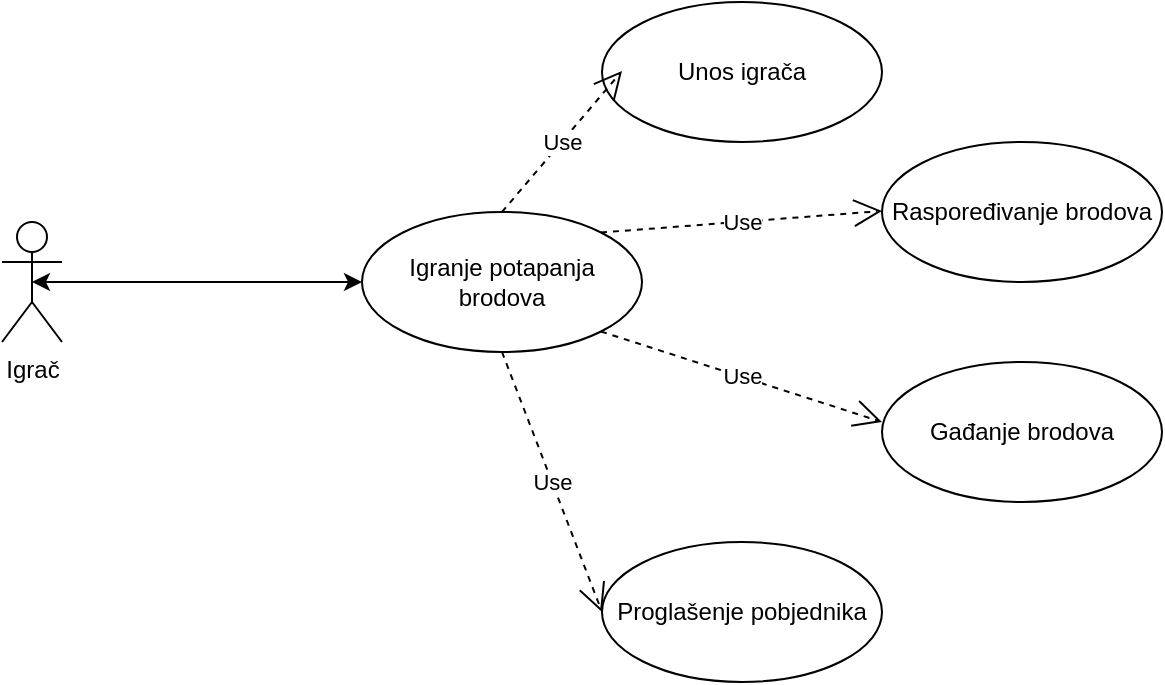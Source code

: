 <mxfile version="14.2.7" type="github" pages="10">
  <diagram id="_6fq170l_UNTLEr8yAsa" name="UseCase:Igranje potapanja brodova">
    <mxGraphModel dx="1278" dy="580" grid="1" gridSize="10" guides="1" tooltips="1" connect="1" arrows="1" fold="1" page="1" pageScale="1" pageWidth="827" pageHeight="1169" math="0" shadow="0">
      <root>
        <mxCell id="0" />
        <mxCell id="1" parent="0" />
        <mxCell id="X9FTrpauw9Sq85jZie8o-1" value="Igrač" style="shape=umlActor;verticalLabelPosition=bottom;verticalAlign=top;html=1;outlineConnect=0;" parent="1" vertex="1">
          <mxGeometry x="80" y="120" width="30" height="60" as="geometry" />
        </mxCell>
        <mxCell id="X9FTrpauw9Sq85jZie8o-6" value="Igranje potapanja brodova" style="ellipse;whiteSpace=wrap;html=1;" parent="1" vertex="1">
          <mxGeometry x="260" y="115" width="140" height="70" as="geometry" />
        </mxCell>
        <mxCell id="X9FTrpauw9Sq85jZie8o-7" value="" style="endArrow=classic;startArrow=classic;html=1;exitX=0.5;exitY=0.5;exitDx=0;exitDy=0;exitPerimeter=0;entryX=0;entryY=0.5;entryDx=0;entryDy=0;" parent="1" source="X9FTrpauw9Sq85jZie8o-1" target="X9FTrpauw9Sq85jZie8o-6" edge="1">
          <mxGeometry width="50" height="50" relative="1" as="geometry">
            <mxPoint x="390" y="320" as="sourcePoint" />
            <mxPoint x="440" y="270" as="targetPoint" />
          </mxGeometry>
        </mxCell>
        <mxCell id="X9FTrpauw9Sq85jZie8o-8" value="Unos igrača&lt;span style=&quot;color: rgba(0 , 0 , 0 , 0) ; font-family: monospace ; font-size: 0px&quot;&gt;%3CmxGraphModel%3E%3Croot%3E%3CmxCell%20id%3D%220%22%2F%3E%3CmxCell%20id%3D%221%22%20parent%3D%220%22%2F%3E%3CmxCell%20id%3D%222%22%20value%3D%22Igranje%20potapanja%20bodova%22%20style%3D%22ellipse%3BwhiteSpace%3Dwrap%3Bhtml%3D1%3B%22%20vertex%3D%221%22%20parent%3D%221%22%3E%3CmxGeometry%20x%3D%22260%22%20y%3D%22110%22%20width%3D%22140%22%20height%3D%2270%22%20as%3D%22geometry%22%2F%3E%3C%2FmxCell%3E%3C%2Froot%3E%3C%2FmxGraphModel%3E&lt;/span&gt;" style="ellipse;whiteSpace=wrap;html=1;" parent="1" vertex="1">
          <mxGeometry x="380" y="10" width="140" height="70" as="geometry" />
        </mxCell>
        <mxCell id="X9FTrpauw9Sq85jZie8o-9" value="Raspoređivanje brodova&lt;span style=&quot;color: rgba(0 , 0 , 0 , 0) ; font-family: monospace ; font-size: 0px&quot;&gt;%3CmxGraphModel%3E%3Croot%3E%3CmxCell%20id%3D%220%22%2F%3E%3CmxCell%20id%3D%221%22%20parent%3D%220%22%2F%3E%3CmxCell%20id%3D%222%22%20value%3D%22Igranje%20potapanja%20bodova%22%20style%3D%22ellipse%3BwhiteSpace%3Dwrap%3Bhtml%3D1%3B%22%20vertex%3D%221%22%20parent%3D%221%22%3E%3CmxGeometry%20x%3D%22260%22%20y%3D%22110%22%20width%3D%22140%22%20height%3D%2270%22%20as%3D%22geometry%22%2F%3E%3C%2FmxCell%3E%3C%2Froot%3E%3C%2FmxGraphModel%3E&lt;/span&gt;" style="ellipse;whiteSpace=wrap;html=1;" parent="1" vertex="1">
          <mxGeometry x="520" y="80" width="140" height="70" as="geometry" />
        </mxCell>
        <mxCell id="X9FTrpauw9Sq85jZie8o-10" value="Gađanje brodova" style="ellipse;whiteSpace=wrap;html=1;" parent="1" vertex="1">
          <mxGeometry x="520" y="190" width="140" height="70" as="geometry" />
        </mxCell>
        <mxCell id="X9FTrpauw9Sq85jZie8o-11" value="Proglašenje pobjednika" style="ellipse;whiteSpace=wrap;html=1;" parent="1" vertex="1">
          <mxGeometry x="380" y="280" width="140" height="70" as="geometry" />
        </mxCell>
        <mxCell id="X9FTrpauw9Sq85jZie8o-12" value="Use" style="endArrow=open;endSize=12;dashed=1;html=1;exitX=0.5;exitY=1;exitDx=0;exitDy=0;entryX=0;entryY=0.5;entryDx=0;entryDy=0;" parent="1" source="X9FTrpauw9Sq85jZie8o-6" target="X9FTrpauw9Sq85jZie8o-11" edge="1">
          <mxGeometry width="160" relative="1" as="geometry">
            <mxPoint x="200" y="260" as="sourcePoint" />
            <mxPoint x="360" y="260" as="targetPoint" />
          </mxGeometry>
        </mxCell>
        <mxCell id="X9FTrpauw9Sq85jZie8o-14" value="Use" style="endArrow=open;endSize=12;dashed=1;html=1;exitX=0.5;exitY=0;exitDx=0;exitDy=0;" parent="1" source="X9FTrpauw9Sq85jZie8o-6" edge="1">
          <mxGeometry width="160" relative="1" as="geometry">
            <mxPoint x="230" y="44.5" as="sourcePoint" />
            <mxPoint x="390" y="44.5" as="targetPoint" />
          </mxGeometry>
        </mxCell>
        <mxCell id="X9FTrpauw9Sq85jZie8o-15" value="Use" style="endArrow=open;endSize=12;dashed=1;html=1;exitX=1;exitY=0;exitDx=0;exitDy=0;" parent="1" source="X9FTrpauw9Sq85jZie8o-6" edge="1">
          <mxGeometry width="160" relative="1" as="geometry">
            <mxPoint x="360" y="114.5" as="sourcePoint" />
            <mxPoint x="520" y="114.5" as="targetPoint" />
          </mxGeometry>
        </mxCell>
        <mxCell id="X9FTrpauw9Sq85jZie8o-16" value="Use" style="endArrow=open;endSize=12;dashed=1;html=1;exitX=1;exitY=1;exitDx=0;exitDy=0;" parent="1" source="X9FTrpauw9Sq85jZie8o-6" edge="1">
          <mxGeometry width="160" relative="1" as="geometry">
            <mxPoint x="360" y="220" as="sourcePoint" />
            <mxPoint x="520" y="220" as="targetPoint" />
          </mxGeometry>
        </mxCell>
      </root>
    </mxGraphModel>
  </diagram>
  <diagram id="Rs0sGWx0MR4FlPed3_t9" name="Activity: Igranje potapanja brodova">
    <mxGraphModel dx="1278" dy="580" grid="1" gridSize="10" guides="1" tooltips="1" connect="1" arrows="1" fold="1" page="1" pageScale="1" pageWidth="827" pageHeight="1169" math="0" shadow="0">
      <root>
        <mxCell id="9JtUEKH2HQr9pTNVLQUo-0" />
        <mxCell id="9JtUEKH2HQr9pTNVLQUo-1" parent="9JtUEKH2HQr9pTNVLQUo-0" />
        <mxCell id="WyER6WKlKvxL-8R68GmU-0" value="" style="ellipse;html=1;shape=startState;fillColor=#000000;strokeColor=#ff0000;" parent="9JtUEKH2HQr9pTNVLQUo-1" vertex="1">
          <mxGeometry x="360" y="70" width="30" height="30" as="geometry" />
        </mxCell>
        <mxCell id="WyER6WKlKvxL-8R68GmU-1" value="" style="edgeStyle=orthogonalEdgeStyle;html=1;verticalAlign=bottom;endArrow=open;endSize=8;strokeColor=#ff0000;" parent="9JtUEKH2HQr9pTNVLQUo-1" source="WyER6WKlKvxL-8R68GmU-0" edge="1">
          <mxGeometry relative="1" as="geometry">
            <mxPoint x="375" y="160" as="targetPoint" />
          </mxGeometry>
        </mxCell>
        <mxCell id="WyER6WKlKvxL-8R68GmU-2" value="Unos igrača&lt;span style=&quot;color: rgba(0 , 0 , 0 , 0) ; font-family: monospace ; font-size: 0px&quot;&gt;%3CmxGraphModel%3E%3Croot%3E%3CmxCell%20id%3D%220%22%2F%3E%3CmxCell%20id%3D%221%22%20parent%3D%220%22%2F%3E%3CmxCell%20id%3D%222%22%20value%3D%22Igranje%20potapanja%20bodova%22%20style%3D%22ellipse%3BwhiteSpace%3Dwrap%3Bhtml%3D1%3B%22%20vertex%3D%221%22%20parent%3D%221%22%3E%3CmxGeometry%20x%3D%22260%22%20y%3D%22110%22%20width%3D%22140%22%20height%3D%2270%22%20as%3D%22geometry%22%2F%3E%3C%2FmxCell%3E%3C%2Froot%3E%3C%2FmxGraphModel%3E&lt;/span&gt;&amp;nbsp;" style="rounded=1;whiteSpace=wrap;html=1;arcSize=40;fontColor=#000000;fillColor=#ffffc0;strokeColor=#ff0000;" parent="9JtUEKH2HQr9pTNVLQUo-1" vertex="1">
          <mxGeometry x="315" y="160" width="120" height="40" as="geometry" />
        </mxCell>
        <mxCell id="WyER6WKlKvxL-8R68GmU-3" value="" style="edgeStyle=orthogonalEdgeStyle;html=1;verticalAlign=bottom;endArrow=open;endSize=8;strokeColor=#ff0000;" parent="9JtUEKH2HQr9pTNVLQUo-1" source="WyER6WKlKvxL-8R68GmU-2" edge="1">
          <mxGeometry relative="1" as="geometry">
            <mxPoint x="375" y="260" as="targetPoint" />
          </mxGeometry>
        </mxCell>
        <mxCell id="WyER6WKlKvxL-8R68GmU-4" value="Raspoređivanje brodova&lt;span style=&quot;color: rgba(0 , 0 , 0 , 0) ; font-family: monospace ; font-size: 0px&quot;&gt;%3CmxGraphModel%3E%3Croot%3E%3CmxCell%20id%3D%220%22%2F%3E%3CmxCell%20id%3D%221%22%20parent%3D%220%22%2F%3E%3CmxCell%20id%3D%222%22%20value%3D%22Igranje%20potapanja%20bodova%22%20style%3D%22ellipse%3BwhiteSpace%3Dwrap%3Bhtml%3D1%3B%22%20vertex%3D%221%22%20parent%3D%221%22%3E%3CmxGeometry%20x%3D%22260%22%20y%3D%22110%22%20width%3D%22140%22%20height%3D%2270%22%20as%3D%22geometry%22%2F%3E%3C%2FmxCell%3E%3C%2Froot%3E%3C%2FmxGraphModel%3E&lt;/span&gt;" style="rounded=1;whiteSpace=wrap;html=1;arcSize=40;fontColor=#000000;fillColor=#E6D0DE;strokeColor=#ff0000;" parent="9JtUEKH2HQr9pTNVLQUo-1" vertex="1">
          <mxGeometry x="315" y="260" width="120" height="40" as="geometry" />
        </mxCell>
        <mxCell id="WyER6WKlKvxL-8R68GmU-5" value="" style="edgeStyle=orthogonalEdgeStyle;html=1;verticalAlign=bottom;endArrow=open;endSize=8;strokeColor=#ff0000;" parent="9JtUEKH2HQr9pTNVLQUo-1" source="WyER6WKlKvxL-8R68GmU-4" edge="1">
          <mxGeometry relative="1" as="geometry">
            <mxPoint x="375" y="360" as="targetPoint" />
          </mxGeometry>
        </mxCell>
        <mxCell id="WyER6WKlKvxL-8R68GmU-6" value="Igrači imaju nepotopljene brodove" style="rhombus;whiteSpace=wrap;html=1;fillColor=#ffffc0;strokeColor=#ff0000;" parent="9JtUEKH2HQr9pTNVLQUo-1" vertex="1">
          <mxGeometry x="290" y="360" width="170" height="90" as="geometry" />
        </mxCell>
        <mxCell id="WyER6WKlKvxL-8R68GmU-7" value="no" style="edgeStyle=orthogonalEdgeStyle;html=1;align=left;verticalAlign=bottom;endArrow=open;endSize=8;strokeColor=#ff0000;" parent="9JtUEKH2HQr9pTNVLQUo-1" source="WyER6WKlKvxL-8R68GmU-6" edge="1">
          <mxGeometry x="-1" relative="1" as="geometry">
            <mxPoint x="570" y="530" as="targetPoint" />
          </mxGeometry>
        </mxCell>
        <mxCell id="WyER6WKlKvxL-8R68GmU-8" value="yes" style="edgeStyle=orthogonalEdgeStyle;html=1;align=left;verticalAlign=top;endArrow=open;endSize=8;strokeColor=#ff0000;" parent="9JtUEKH2HQr9pTNVLQUo-1" source="WyER6WKlKvxL-8R68GmU-6" edge="1">
          <mxGeometry x="-1" relative="1" as="geometry">
            <mxPoint x="375" y="520" as="targetPoint" />
          </mxGeometry>
        </mxCell>
        <mxCell id="WyER6WKlKvxL-8R68GmU-9" value="Gađanje brodova" style="rounded=1;whiteSpace=wrap;html=1;arcSize=40;fontColor=#000000;fillColor=#E6D0DE;strokeColor=#ff0000;" parent="9JtUEKH2HQr9pTNVLQUo-1" vertex="1">
          <mxGeometry x="320" y="520" width="120" height="40" as="geometry" />
        </mxCell>
        <mxCell id="WyER6WKlKvxL-8R68GmU-10" value="" style="edgeStyle=orthogonalEdgeStyle;html=1;verticalAlign=bottom;endArrow=open;endSize=8;strokeColor=#ff0000;entryX=0;entryY=0.5;entryDx=0;entryDy=0;" parent="9JtUEKH2HQr9pTNVLQUo-1" source="WyER6WKlKvxL-8R68GmU-9" target="WyER6WKlKvxL-8R68GmU-6" edge="1">
          <mxGeometry relative="1" as="geometry">
            <mxPoint x="240" y="400" as="targetPoint" />
            <Array as="points">
              <mxPoint x="380" y="580" />
              <mxPoint x="200" y="580" />
              <mxPoint x="200" y="405" />
            </Array>
          </mxGeometry>
        </mxCell>
        <mxCell id="WyER6WKlKvxL-8R68GmU-11" value="Proglašenje pobjednika" style="rounded=1;whiteSpace=wrap;html=1;arcSize=40;fontColor=#000000;fillColor=#ffffc0;strokeColor=#ff0000;" parent="9JtUEKH2HQr9pTNVLQUo-1" vertex="1">
          <mxGeometry x="510" y="530" width="120" height="40" as="geometry" />
        </mxCell>
        <mxCell id="WyER6WKlKvxL-8R68GmU-12" value="" style="edgeStyle=orthogonalEdgeStyle;html=1;verticalAlign=bottom;endArrow=open;endSize=8;strokeColor=#ff0000;" parent="9JtUEKH2HQr9pTNVLQUo-1" source="WyER6WKlKvxL-8R68GmU-11" edge="1">
          <mxGeometry relative="1" as="geometry">
            <mxPoint x="570" y="630" as="targetPoint" />
          </mxGeometry>
        </mxCell>
        <mxCell id="WyER6WKlKvxL-8R68GmU-13" value="" style="ellipse;html=1;shape=endState;fillColor=#000000;strokeColor=#ff0000;" parent="9JtUEKH2HQr9pTNVLQUo-1" vertex="1">
          <mxGeometry x="555" y="630" width="30" height="30" as="geometry" />
        </mxCell>
      </root>
    </mxGraphModel>
  </diagram>
  <diagram id="_mE0Gat9z1YqofICLdKb" name="Activity: Unos igrača">
    <mxGraphModel dx="1278" dy="580" grid="1" gridSize="10" guides="1" tooltips="1" connect="1" arrows="1" fold="1" page="1" pageScale="1" pageWidth="827" pageHeight="1169" math="0" shadow="0">
      <root>
        <mxCell id="ocSYI3KIZju1cx2uxM8I-0" />
        <mxCell id="ocSYI3KIZju1cx2uxM8I-1" parent="ocSYI3KIZju1cx2uxM8I-0" />
        <mxCell id="ocSYI3KIZju1cx2uxM8I-2" value="" style="ellipse;html=1;shape=startState;fillColor=#000000;strokeColor=#ff0000;" parent="ocSYI3KIZju1cx2uxM8I-1" vertex="1">
          <mxGeometry x="370" y="100" width="30" height="30" as="geometry" />
        </mxCell>
        <mxCell id="ocSYI3KIZju1cx2uxM8I-3" value="" style="edgeStyle=orthogonalEdgeStyle;html=1;verticalAlign=bottom;endArrow=open;endSize=8;strokeColor=#ff0000;" parent="ocSYI3KIZju1cx2uxM8I-1" source="ocSYI3KIZju1cx2uxM8I-2" edge="1">
          <mxGeometry relative="1" as="geometry">
            <mxPoint x="385" y="190" as="targetPoint" />
          </mxGeometry>
        </mxCell>
        <mxCell id="ocSYI3KIZju1cx2uxM8I-4" value="Sustav prikaže unos imena" style="rounded=1;whiteSpace=wrap;html=1;arcSize=40;fontColor=#000000;strokeColor=#ff0000;fillColor=#99FFFF;" parent="ocSYI3KIZju1cx2uxM8I-1" vertex="1">
          <mxGeometry x="325" y="190" width="120" height="40" as="geometry" />
        </mxCell>
        <mxCell id="ocSYI3KIZju1cx2uxM8I-5" value="" style="edgeStyle=orthogonalEdgeStyle;html=1;verticalAlign=bottom;endArrow=open;endSize=8;strokeColor=#ff0000;" parent="ocSYI3KIZju1cx2uxM8I-1" source="ocSYI3KIZju1cx2uxM8I-4" edge="1">
          <mxGeometry relative="1" as="geometry">
            <mxPoint x="385" y="290" as="targetPoint" />
          </mxGeometry>
        </mxCell>
        <mxCell id="ocSYI3KIZju1cx2uxM8I-6" value="Igrač unese ime" style="rounded=1;whiteSpace=wrap;html=1;arcSize=40;fontColor=#000000;strokeColor=#ff0000;fillColor=#99FFFF;" parent="ocSYI3KIZju1cx2uxM8I-1" vertex="1">
          <mxGeometry x="330" y="290" width="120" height="40" as="geometry" />
        </mxCell>
        <mxCell id="ocSYI3KIZju1cx2uxM8I-7" value="" style="edgeStyle=orthogonalEdgeStyle;html=1;verticalAlign=bottom;endArrow=open;endSize=8;strokeColor=#ff0000;entryX=0.5;entryY=0;entryDx=0;entryDy=0;" parent="ocSYI3KIZju1cx2uxM8I-1" source="ocSYI3KIZju1cx2uxM8I-6" target="ocSYI3KIZju1cx2uxM8I-8" edge="1">
          <mxGeometry relative="1" as="geometry">
            <mxPoint x="390" y="380" as="targetPoint" />
          </mxGeometry>
        </mxCell>
        <mxCell id="ocSYI3KIZju1cx2uxM8I-8" value="Sustav provjeri valjanost imena" style="rounded=1;whiteSpace=wrap;html=1;arcSize=40;fontColor=#000000;strokeColor=#ff0000;fillColor=#99FFFF;" parent="ocSYI3KIZju1cx2uxM8I-1" vertex="1">
          <mxGeometry x="330" y="390" width="120" height="40" as="geometry" />
        </mxCell>
        <mxCell id="ocSYI3KIZju1cx2uxM8I-9" value="" style="edgeStyle=orthogonalEdgeStyle;html=1;verticalAlign=bottom;endArrow=open;endSize=8;strokeColor=#ff0000;entryX=0.5;entryY=0;entryDx=0;entryDy=0;" parent="ocSYI3KIZju1cx2uxM8I-1" source="ocSYI3KIZju1cx2uxM8I-8" target="ocSYI3KIZju1cx2uxM8I-10" edge="1">
          <mxGeometry relative="1" as="geometry">
            <mxPoint x="385" y="490" as="targetPoint" />
          </mxGeometry>
        </mxCell>
        <mxCell id="ocSYI3KIZju1cx2uxM8I-10" value="Uneseno valjano ime" style="rhombus;whiteSpace=wrap;html=1;strokeColor=#ff0000;fillColor=#99FFFF;" parent="ocSYI3KIZju1cx2uxM8I-1" vertex="1">
          <mxGeometry x="345" y="480" width="90" height="90" as="geometry" />
        </mxCell>
        <mxCell id="ocSYI3KIZju1cx2uxM8I-11" value="no" style="edgeStyle=orthogonalEdgeStyle;html=1;align=left;verticalAlign=bottom;endArrow=open;endSize=8;strokeColor=#ff0000;entryX=1;entryY=0.5;entryDx=0;entryDy=0;exitX=1;exitY=0.5;exitDx=0;exitDy=0;" parent="ocSYI3KIZju1cx2uxM8I-1" source="ocSYI3KIZju1cx2uxM8I-10" target="ocSYI3KIZju1cx2uxM8I-4" edge="1">
          <mxGeometry x="-1" relative="1" as="geometry">
            <mxPoint x="520" y="200" as="targetPoint" />
            <Array as="points">
              <mxPoint x="550" y="525" />
              <mxPoint x="550" y="210" />
            </Array>
          </mxGeometry>
        </mxCell>
        <mxCell id="ocSYI3KIZju1cx2uxM8I-12" value="yes" style="edgeStyle=orthogonalEdgeStyle;html=1;align=left;verticalAlign=top;endArrow=open;endSize=8;strokeColor=#ff0000;entryX=0.5;entryY=0;entryDx=0;entryDy=0;" parent="ocSYI3KIZju1cx2uxM8I-1" source="ocSYI3KIZju1cx2uxM8I-10" target="ocSYI3KIZju1cx2uxM8I-14" edge="1">
          <mxGeometry x="-1" relative="1" as="geometry">
            <mxPoint x="390" y="590" as="targetPoint" />
          </mxGeometry>
        </mxCell>
        <mxCell id="ocSYI3KIZju1cx2uxM8I-14" value="Sustav postavi korisnika s imenom za prvog igrača" style="rounded=1;whiteSpace=wrap;html=1;arcSize=40;fontColor=#000000;strokeColor=#ff0000;fillColor=#E6D0DE;" parent="ocSYI3KIZju1cx2uxM8I-1" vertex="1">
          <mxGeometry x="330" y="620" width="120" height="40" as="geometry" />
        </mxCell>
        <mxCell id="ocSYI3KIZju1cx2uxM8I-15" value="" style="edgeStyle=orthogonalEdgeStyle;html=1;verticalAlign=bottom;endArrow=open;endSize=8;strokeColor=#ff0000;" parent="ocSYI3KIZju1cx2uxM8I-1" source="ocSYI3KIZju1cx2uxM8I-14" edge="1">
          <mxGeometry relative="1" as="geometry">
            <mxPoint x="390" y="720" as="targetPoint" />
          </mxGeometry>
        </mxCell>
        <mxCell id="ocSYI3KIZju1cx2uxM8I-16" value="Sustav postavi računalo za drugog igrača" style="rounded=1;whiteSpace=wrap;html=1;arcSize=40;fontColor=#000000;strokeColor=#ff0000;fillColor=#E6D0DE;" parent="ocSYI3KIZju1cx2uxM8I-1" vertex="1">
          <mxGeometry x="330" y="720" width="120" height="40" as="geometry" />
        </mxCell>
        <mxCell id="ocSYI3KIZju1cx2uxM8I-17" value="" style="edgeStyle=orthogonalEdgeStyle;html=1;verticalAlign=bottom;endArrow=open;endSize=8;strokeColor=#ff0000;" parent="ocSYI3KIZju1cx2uxM8I-1" source="ocSYI3KIZju1cx2uxM8I-16" edge="1">
          <mxGeometry relative="1" as="geometry">
            <mxPoint x="390" y="820" as="targetPoint" />
          </mxGeometry>
        </mxCell>
        <mxCell id="ocSYI3KIZju1cx2uxM8I-18" value="" style="ellipse;html=1;shape=endState;fillColor=#000000;strokeColor=#ff0000;" parent="ocSYI3KIZju1cx2uxM8I-1" vertex="1">
          <mxGeometry x="375" y="820" width="30" height="30" as="geometry" />
        </mxCell>
      </root>
    </mxGraphModel>
  </diagram>
  <diagram id="i42zV5t7z0DlAsn9zdxP" name="Activity: Raspoređivanje brodova">
    <mxGraphModel dx="1278" dy="580" grid="1" gridSize="10" guides="1" tooltips="1" connect="1" arrows="1" fold="1" page="1" pageScale="1" pageWidth="850" pageHeight="1100" math="0" shadow="0">
      <root>
        <mxCell id="apERpVCSCKu2Zn8mHZ7R-0" />
        <mxCell id="apERpVCSCKu2Zn8mHZ7R-1" parent="apERpVCSCKu2Zn8mHZ7R-0" />
        <mxCell id="mzT_BcQpgGXY0Yv1gkW8-2" value="" style="ellipse;html=1;shape=startState;fillColor=#000000;strokeColor=#ff0000;" parent="apERpVCSCKu2Zn8mHZ7R-1" vertex="1">
          <mxGeometry x="410" y="60" width="30" height="30" as="geometry" />
        </mxCell>
        <mxCell id="mzT_BcQpgGXY0Yv1gkW8-3" value="" style="edgeStyle=orthogonalEdgeStyle;html=1;verticalAlign=bottom;endArrow=open;endSize=8;strokeColor=#ff0000;" parent="apERpVCSCKu2Zn8mHZ7R-1" source="mzT_BcQpgGXY0Yv1gkW8-2" target="mzT_BcQpgGXY0Yv1gkW8-4" edge="1">
          <mxGeometry relative="1" as="geometry">
            <mxPoint x="425" y="220" as="targetPoint" />
          </mxGeometry>
        </mxCell>
        <mxCell id="mzT_BcQpgGXY0Yv1gkW8-4" value="Prvi igrač rasporedi brodove" style="rounded=1;whiteSpace=wrap;html=1;arcSize=40;fontColor=#000000;fillColor=#E6D0DE;strokeColor=#ff0000;" parent="apERpVCSCKu2Zn8mHZ7R-1" vertex="1">
          <mxGeometry x="365" y="160" width="120" height="40" as="geometry" />
        </mxCell>
        <mxCell id="mzT_BcQpgGXY0Yv1gkW8-5" value="" style="edgeStyle=orthogonalEdgeStyle;html=1;verticalAlign=bottom;endArrow=open;endSize=8;strokeColor=#ff0000;" parent="apERpVCSCKu2Zn8mHZ7R-1" source="mzT_BcQpgGXY0Yv1gkW8-4" target="mzT_BcQpgGXY0Yv1gkW8-6" edge="1">
          <mxGeometry relative="1" as="geometry">
            <mxPoint x="425" y="320" as="targetPoint" />
          </mxGeometry>
        </mxCell>
        <mxCell id="mzT_BcQpgGXY0Yv1gkW8-6" value="Drugi igrač rasporedi brodove" style="rounded=1;whiteSpace=wrap;html=1;arcSize=40;fontColor=#000000;fillColor=#E6D0DE;strokeColor=#ff0000;" parent="apERpVCSCKu2Zn8mHZ7R-1" vertex="1">
          <mxGeometry x="365" y="280" width="120" height="40" as="geometry" />
        </mxCell>
        <mxCell id="mzT_BcQpgGXY0Yv1gkW8-7" value="" style="edgeStyle=orthogonalEdgeStyle;html=1;verticalAlign=bottom;endArrow=open;endSize=8;strokeColor=#ff0000;" parent="apERpVCSCKu2Zn8mHZ7R-1" source="mzT_BcQpgGXY0Yv1gkW8-6" target="mzT_BcQpgGXY0Yv1gkW8-8" edge="1">
          <mxGeometry relative="1" as="geometry">
            <mxPoint x="425" y="420" as="targetPoint" />
          </mxGeometry>
        </mxCell>
        <mxCell id="mzT_BcQpgGXY0Yv1gkW8-8" value="Igra postavi prvog igrača za gađanje" style="rounded=1;whiteSpace=wrap;html=1;arcSize=40;fontColor=#000000;fillColor=#ffffc0;strokeColor=#ff0000;" parent="apERpVCSCKu2Zn8mHZ7R-1" vertex="1">
          <mxGeometry x="365" y="400" width="120" height="40" as="geometry" />
        </mxCell>
        <mxCell id="mzT_BcQpgGXY0Yv1gkW8-9" value="" style="edgeStyle=orthogonalEdgeStyle;html=1;verticalAlign=bottom;endArrow=open;endSize=8;strokeColor=#ff0000;" parent="apERpVCSCKu2Zn8mHZ7R-1" source="mzT_BcQpgGXY0Yv1gkW8-8" edge="1">
          <mxGeometry relative="1" as="geometry">
            <mxPoint x="425" y="520" as="targetPoint" />
          </mxGeometry>
        </mxCell>
        <mxCell id="mzT_BcQpgGXY0Yv1gkW8-10" value="" style="ellipse;html=1;shape=endState;fillColor=#000000;strokeColor=#ff0000;" parent="apERpVCSCKu2Zn8mHZ7R-1" vertex="1">
          <mxGeometry x="410" y="520" width="30" height="30" as="geometry" />
        </mxCell>
      </root>
    </mxGraphModel>
  </diagram>
  <diagram id="Vq4a_JPAsvXUs6rB26hr" name="Activity: Gađanje brodova">
    <mxGraphModel dx="1278" dy="580" grid="1" gridSize="10" guides="1" tooltips="1" connect="1" arrows="1" fold="1" page="1" pageScale="1" pageWidth="850" pageHeight="1100" math="0" shadow="0">
      <root>
        <mxCell id="snWAESu3wQaQj8bQ94sy-0" />
        <mxCell id="snWAESu3wQaQj8bQ94sy-1" parent="snWAESu3wQaQj8bQ94sy-0" />
        <mxCell id="Ke5oQZ8hBNEsc8_kaOY3-0" value="" style="ellipse;html=1;shape=startState;fillColor=#000000;strokeColor=#ff0000;" parent="snWAESu3wQaQj8bQ94sy-1" vertex="1">
          <mxGeometry x="385" y="30" width="30" height="30" as="geometry" />
        </mxCell>
        <mxCell id="Ke5oQZ8hBNEsc8_kaOY3-1" value="" style="edgeStyle=orthogonalEdgeStyle;html=1;verticalAlign=bottom;endArrow=open;endSize=8;strokeColor=#ff0000;" parent="snWAESu3wQaQj8bQ94sy-1" source="Ke5oQZ8hBNEsc8_kaOY3-0" target="Ke5oQZ8hBNEsc8_kaOY3-2" edge="1">
          <mxGeometry relative="1" as="geometry">
            <mxPoint x="415" y="120" as="targetPoint" />
          </mxGeometry>
        </mxCell>
        <mxCell id="Ke5oQZ8hBNEsc8_kaOY3-2" value="Igra provjeri vrstu igrača" style="rounded=1;whiteSpace=wrap;html=1;arcSize=40;fontColor=#000000;strokeColor=#ff0000;fillColor=#FFCCE6;" parent="snWAESu3wQaQj8bQ94sy-1" vertex="1">
          <mxGeometry x="340" y="120" width="120" height="40" as="geometry" />
        </mxCell>
        <mxCell id="Ke5oQZ8hBNEsc8_kaOY3-3" value="" style="edgeStyle=orthogonalEdgeStyle;html=1;verticalAlign=bottom;endArrow=open;endSize=8;strokeColor=#ff0000;" parent="snWAESu3wQaQj8bQ94sy-1" source="Ke5oQZ8hBNEsc8_kaOY3-2" target="Ke5oQZ8hBNEsc8_kaOY3-4" edge="1">
          <mxGeometry relative="1" as="geometry">
            <mxPoint x="415" y="220" as="targetPoint" />
          </mxGeometry>
        </mxCell>
        <mxCell id="Ke5oQZ8hBNEsc8_kaOY3-4" value="" style="rhombus;whiteSpace=wrap;html=1;strokeColor=#ff0000;fillColor=#FFCCE6;" parent="snWAESu3wQaQj8bQ94sy-1" vertex="1">
          <mxGeometry x="360" y="200" width="80" height="40" as="geometry" />
        </mxCell>
        <mxCell id="Ke5oQZ8hBNEsc8_kaOY3-5" value="Gađa računalo" style="edgeStyle=orthogonalEdgeStyle;html=1;align=left;verticalAlign=bottom;endArrow=open;endSize=8;strokeColor=#ff0000;" parent="snWAESu3wQaQj8bQ94sy-1" source="Ke5oQZ8hBNEsc8_kaOY3-4" target="Ke5oQZ8hBNEsc8_kaOY3-18" edge="1">
          <mxGeometry x="-1" y="14" relative="1" as="geometry">
            <mxPoint x="530" y="220" as="targetPoint" />
            <mxPoint x="-10" y="4" as="offset" />
          </mxGeometry>
        </mxCell>
        <mxCell id="Ke5oQZ8hBNEsc8_kaOY3-6" value="Gađa čovjek" style="edgeStyle=orthogonalEdgeStyle;html=1;align=left;verticalAlign=top;endArrow=open;endSize=8;strokeColor=#ff0000;" parent="snWAESu3wQaQj8bQ94sy-1" source="Ke5oQZ8hBNEsc8_kaOY3-4" target="Ke5oQZ8hBNEsc8_kaOY3-7" edge="1">
          <mxGeometry x="0.333" y="-30" relative="1" as="geometry">
            <mxPoint x="280" y="220" as="targetPoint" />
            <Array as="points">
              <mxPoint x="240" y="220" />
            </Array>
            <mxPoint as="offset" />
          </mxGeometry>
        </mxCell>
        <mxCell id="Ke5oQZ8hBNEsc8_kaOY3-7" value="Igra prikaže tablu za gađanje" style="rounded=1;whiteSpace=wrap;html=1;arcSize=40;fontColor=#000000;strokeColor=#ff0000;fillColor=#99FFFF;" parent="snWAESu3wQaQj8bQ94sy-1" vertex="1">
          <mxGeometry x="180" y="250" width="120" height="40" as="geometry" />
        </mxCell>
        <mxCell id="Ke5oQZ8hBNEsc8_kaOY3-8" value="" style="edgeStyle=orthogonalEdgeStyle;html=1;verticalAlign=bottom;endArrow=open;endSize=8;strokeColor=#ff0000;" parent="snWAESu3wQaQj8bQ94sy-1" source="Ke5oQZ8hBNEsc8_kaOY3-7" target="Ke5oQZ8hBNEsc8_kaOY3-9" edge="1">
          <mxGeometry relative="1" as="geometry">
            <mxPoint x="240" y="350" as="targetPoint" />
          </mxGeometry>
        </mxCell>
        <mxCell id="Ke5oQZ8hBNEsc8_kaOY3-9" value="Igrač bira polje koje gađa" style="rounded=1;whiteSpace=wrap;html=1;arcSize=40;fontColor=#000000;strokeColor=#ff0000;fillColor=#99FFFF;" parent="snWAESu3wQaQj8bQ94sy-1" vertex="1">
          <mxGeometry x="180" y="350" width="120" height="40" as="geometry" />
        </mxCell>
        <mxCell id="Ke5oQZ8hBNEsc8_kaOY3-10" value="" style="edgeStyle=orthogonalEdgeStyle;html=1;verticalAlign=bottom;endArrow=open;endSize=8;strokeColor=#ff0000;" parent="snWAESu3wQaQj8bQ94sy-1" source="Ke5oQZ8hBNEsc8_kaOY3-9" target="Ke5oQZ8hBNEsc8_kaOY3-11" edge="1">
          <mxGeometry relative="1" as="geometry">
            <mxPoint x="240" y="450" as="targetPoint" />
            <Array as="points">
              <mxPoint x="240" y="470" />
            </Array>
          </mxGeometry>
        </mxCell>
        <mxCell id="Ke5oQZ8hBNEsc8_kaOY3-11" value="Igra provjeri pogođenost polja" style="rounded=1;whiteSpace=wrap;html=1;arcSize=40;fontColor=#000000;strokeColor=#ff0000;fillColor=#FFCCE6;" parent="snWAESu3wQaQj8bQ94sy-1" vertex="1">
          <mxGeometry x="340" y="450" width="120" height="40" as="geometry" />
        </mxCell>
        <mxCell id="Ke5oQZ8hBNEsc8_kaOY3-12" value="" style="edgeStyle=orthogonalEdgeStyle;html=1;verticalAlign=bottom;endArrow=open;endSize=8;strokeColor=#ff0000;" parent="snWAESu3wQaQj8bQ94sy-1" source="Ke5oQZ8hBNEsc8_kaOY3-11" target="Ke5oQZ8hBNEsc8_kaOY3-13" edge="1">
          <mxGeometry relative="1" as="geometry">
            <mxPoint x="240" y="550" as="targetPoint" />
          </mxGeometry>
        </mxCell>
        <mxCell id="Ke5oQZ8hBNEsc8_kaOY3-13" value="" style="rhombus;whiteSpace=wrap;html=1;strokeColor=#ff0000;fillColor=#FFCCE6;" parent="snWAESu3wQaQj8bQ94sy-1" vertex="1">
          <mxGeometry x="360" y="560" width="80" height="40" as="geometry" />
        </mxCell>
        <mxCell id="Ke5oQZ8hBNEsc8_kaOY3-14" value="Nije pogođeno" style="edgeStyle=orthogonalEdgeStyle;html=1;align=left;verticalAlign=bottom;endArrow=open;endSize=8;strokeColor=#ff0000;" parent="snWAESu3wQaQj8bQ94sy-1" source="Ke5oQZ8hBNEsc8_kaOY3-13" target="Ke5oQZ8hBNEsc8_kaOY3-23" edge="1">
          <mxGeometry x="-0.833" relative="1" as="geometry">
            <mxPoint x="560" y="580" as="targetPoint" />
            <mxPoint as="offset" />
          </mxGeometry>
        </mxCell>
        <mxCell id="Ke5oQZ8hBNEsc8_kaOY3-15" value="Pogođeno" style="edgeStyle=orthogonalEdgeStyle;html=1;align=left;verticalAlign=top;endArrow=open;endSize=8;strokeColor=#ff0000;" parent="snWAESu3wQaQj8bQ94sy-1" source="Ke5oQZ8hBNEsc8_kaOY3-13" target="Ke5oQZ8hBNEsc8_kaOY3-27" edge="1">
          <mxGeometry x="0.429" y="-20" relative="1" as="geometry">
            <mxPoint x="230" y="580" as="targetPoint" />
            <Array as="points">
              <mxPoint x="240" y="580" />
            </Array>
            <mxPoint as="offset" />
          </mxGeometry>
        </mxCell>
        <mxCell id="Ke5oQZ8hBNEsc8_kaOY3-18" value="Igra prikaže tablu za gađanje" style="rounded=1;whiteSpace=wrap;html=1;arcSize=40;fontColor=#000000;strokeColor=#ff0000;fillColor=#99FFFF;" parent="snWAESu3wQaQj8bQ94sy-1" vertex="1">
          <mxGeometry x="500" y="250" width="120" height="40" as="geometry" />
        </mxCell>
        <mxCell id="Ke5oQZ8hBNEsc8_kaOY3-19" value="" style="edgeStyle=orthogonalEdgeStyle;html=1;verticalAlign=bottom;endArrow=open;endSize=8;strokeColor=#ff0000;" parent="snWAESu3wQaQj8bQ94sy-1" source="Ke5oQZ8hBNEsc8_kaOY3-18" target="Ke5oQZ8hBNEsc8_kaOY3-20" edge="1">
          <mxGeometry relative="1" as="geometry">
            <mxPoint x="540" y="350" as="targetPoint" />
          </mxGeometry>
        </mxCell>
        <mxCell id="Ke5oQZ8hBNEsc8_kaOY3-20" value="Igra odabere polje za gađanje" style="rounded=1;whiteSpace=wrap;html=1;arcSize=40;fontColor=#000000;strokeColor=#ff0000;fillColor=#99FFFF;" parent="snWAESu3wQaQj8bQ94sy-1" vertex="1">
          <mxGeometry x="500" y="350" width="120" height="40" as="geometry" />
        </mxCell>
        <mxCell id="Ke5oQZ8hBNEsc8_kaOY3-21" value="" style="edgeStyle=orthogonalEdgeStyle;html=1;verticalAlign=bottom;endArrow=open;endSize=8;strokeColor=#ff0000;entryX=1;entryY=0.5;entryDx=0;entryDy=0;" parent="snWAESu3wQaQj8bQ94sy-1" source="Ke5oQZ8hBNEsc8_kaOY3-20" target="Ke5oQZ8hBNEsc8_kaOY3-11" edge="1">
          <mxGeometry relative="1" as="geometry">
            <mxPoint x="580" y="490" as="targetPoint" />
            <Array as="points">
              <mxPoint x="560" y="470" />
            </Array>
          </mxGeometry>
        </mxCell>
        <mxCell id="Ke5oQZ8hBNEsc8_kaOY3-23" value="Igra postavi drugog igrača da gađanje" style="rounded=1;whiteSpace=wrap;html=1;arcSize=40;fontColor=#000000;strokeColor=#ff0000;fillColor=#FFCCE6;" parent="snWAESu3wQaQj8bQ94sy-1" vertex="1">
          <mxGeometry x="540" y="560" width="120" height="40" as="geometry" />
        </mxCell>
        <mxCell id="Ke5oQZ8hBNEsc8_kaOY3-24" value="" style="edgeStyle=orthogonalEdgeStyle;html=1;verticalAlign=bottom;endArrow=open;endSize=8;strokeColor=#ff0000;" parent="snWAESu3wQaQj8bQ94sy-1" source="Ke5oQZ8hBNEsc8_kaOY3-23" target="Ke5oQZ8hBNEsc8_kaOY3-2" edge="1">
          <mxGeometry relative="1" as="geometry">
            <mxPoint x="680" y="140" as="targetPoint" />
            <Array as="points">
              <mxPoint x="720" y="580" />
              <mxPoint x="720" y="140" />
            </Array>
          </mxGeometry>
        </mxCell>
        <mxCell id="Ke5oQZ8hBNEsc8_kaOY3-27" value="Igra provjeri je li brod potopljen" style="rounded=1;whiteSpace=wrap;html=1;arcSize=40;fontColor=#000000;strokeColor=#ff0000;fillColor=#FFCCE6;" parent="snWAESu3wQaQj8bQ94sy-1" vertex="1">
          <mxGeometry x="180" y="620" width="120" height="40" as="geometry" />
        </mxCell>
        <mxCell id="Ke5oQZ8hBNEsc8_kaOY3-28" value="" style="edgeStyle=orthogonalEdgeStyle;html=1;verticalAlign=bottom;endArrow=open;endSize=8;strokeColor=#ff0000;" parent="snWAESu3wQaQj8bQ94sy-1" source="Ke5oQZ8hBNEsc8_kaOY3-27" target="Ke5oQZ8hBNEsc8_kaOY3-29" edge="1">
          <mxGeometry relative="1" as="geometry">
            <mxPoint x="240" y="720" as="targetPoint" />
          </mxGeometry>
        </mxCell>
        <mxCell id="Ke5oQZ8hBNEsc8_kaOY3-29" value="Igra javi informaciju o potopljenosti broda" style="rounded=1;whiteSpace=wrap;html=1;arcSize=40;fontColor=#000000;strokeColor=#ff0000;fillColor=#99FFFF;" parent="snWAESu3wQaQj8bQ94sy-1" vertex="1">
          <mxGeometry x="180" y="700" width="120" height="40" as="geometry" />
        </mxCell>
        <mxCell id="Ke5oQZ8hBNEsc8_kaOY3-30" value="" style="edgeStyle=orthogonalEdgeStyle;html=1;verticalAlign=bottom;endArrow=open;endSize=8;strokeColor=#ff0000;" parent="snWAESu3wQaQj8bQ94sy-1" source="Ke5oQZ8hBNEsc8_kaOY3-29" target="Ke5oQZ8hBNEsc8_kaOY3-31" edge="1">
          <mxGeometry relative="1" as="geometry">
            <mxPoint x="240" y="820" as="targetPoint" />
          </mxGeometry>
        </mxCell>
        <mxCell id="Ke5oQZ8hBNEsc8_kaOY3-31" value="Igra provjerava je li ostalo nepogođenih polja brodova" style="rounded=1;whiteSpace=wrap;html=1;arcSize=40;fontColor=#000000;strokeColor=#ff0000;fillColor=#FFCCE6;" parent="snWAESu3wQaQj8bQ94sy-1" vertex="1">
          <mxGeometry x="180" y="780" width="120" height="40" as="geometry" />
        </mxCell>
        <mxCell id="Ke5oQZ8hBNEsc8_kaOY3-34" value="Nije" style="edgeStyle=orthogonalEdgeStyle;html=1;align=left;verticalAlign=bottom;endArrow=open;endSize=8;strokeColor=#ff0000;" parent="snWAESu3wQaQj8bQ94sy-1" source="Ke5oQZ8hBNEsc8_kaOY3-33" target="Ke5oQZ8hBNEsc8_kaOY3-38" edge="1">
          <mxGeometry x="-1" relative="1" as="geometry">
            <mxPoint x="380" y="940" as="targetPoint" />
          </mxGeometry>
        </mxCell>
        <mxCell id="Ke5oQZ8hBNEsc8_kaOY3-35" value="Je" style="edgeStyle=orthogonalEdgeStyle;html=1;align=left;verticalAlign=top;endArrow=open;endSize=8;strokeColor=#ff0000;entryX=0;entryY=0.5;entryDx=0;entryDy=0;" parent="snWAESu3wQaQj8bQ94sy-1" source="Ke5oQZ8hBNEsc8_kaOY3-33" target="Ke5oQZ8hBNEsc8_kaOY3-2" edge="1">
          <mxGeometry x="-0.963" y="-20" relative="1" as="geometry">
            <mxPoint x="110" y="140" as="targetPoint" />
            <Array as="points">
              <mxPoint x="110" y="890" />
              <mxPoint x="110" y="140" />
            </Array>
            <mxPoint as="offset" />
          </mxGeometry>
        </mxCell>
        <mxCell id="Ke5oQZ8hBNEsc8_kaOY3-33" value="" style="rhombus;whiteSpace=wrap;html=1;strokeColor=#ff0000;fillColor=#FFCCE6;" parent="snWAESu3wQaQj8bQ94sy-1" vertex="1">
          <mxGeometry x="200" y="870" width="80" height="40" as="geometry" />
        </mxCell>
        <mxCell id="Ke5oQZ8hBNEsc8_kaOY3-36" value="" style="edgeStyle=orthogonalEdgeStyle;html=1;verticalAlign=bottom;endArrow=open;endSize=8;strokeColor=#ff0000;" parent="snWAESu3wQaQj8bQ94sy-1" source="Ke5oQZ8hBNEsc8_kaOY3-31" target="Ke5oQZ8hBNEsc8_kaOY3-33" edge="1">
          <mxGeometry relative="1" as="geometry">
            <mxPoint x="240" y="920" as="targetPoint" />
            <mxPoint x="240" y="820" as="sourcePoint" />
          </mxGeometry>
        </mxCell>
        <mxCell id="Ke5oQZ8hBNEsc8_kaOY3-38" value="" style="ellipse;html=1;shape=endState;fillColor=#000000;strokeColor=#ff0000;" parent="snWAESu3wQaQj8bQ94sy-1" vertex="1">
          <mxGeometry x="385" y="940" width="30" height="30" as="geometry" />
        </mxCell>
      </root>
    </mxGraphModel>
  </diagram>
  <diagram id="b9i66wF3J6dN92FWZ2AU" name="Activity: Proglašenje pobjednika">
    <mxGraphModel dx="1278" dy="580" grid="1" gridSize="10" guides="1" tooltips="1" connect="1" arrows="1" fold="1" page="1" pageScale="1" pageWidth="850" pageHeight="1100" math="0" shadow="0">
      <root>
        <mxCell id="6dMO4nUxJzyiBfLNcqeT-0" />
        <mxCell id="6dMO4nUxJzyiBfLNcqeT-1" parent="6dMO4nUxJzyiBfLNcqeT-0" />
        <mxCell id="LbSaMCn_hOqtUG23K3pX-0" style="edgeStyle=orthogonalEdgeStyle;rounded=0;orthogonalLoop=1;jettySize=auto;html=1;entryX=0.5;entryY=0;entryDx=0;entryDy=0;strokeColor=#FF0000;" parent="6dMO4nUxJzyiBfLNcqeT-1" source="NFOSQf0KrIH3t1jOpBsD-2" target="e2TLv1ZQYMw3QHAv50OM-0" edge="1">
          <mxGeometry relative="1" as="geometry" />
        </mxCell>
        <mxCell id="NFOSQf0KrIH3t1jOpBsD-2" value="Igra provjeri koji je igrač potopio sve brodove" style="rounded=1;whiteSpace=wrap;html=1;arcSize=40;fontColor=#000000;fillColor=#ffffc0;strokeColor=#ff0000;" parent="6dMO4nUxJzyiBfLNcqeT-1" vertex="1">
          <mxGeometry x="310" y="120" width="120" height="40" as="geometry" />
        </mxCell>
        <mxCell id="o-hJHxvRnkN7p-PyMUTh-3" value="kada je prvi igrač potopio sve brodove" style="edgeStyle=orthogonalEdgeStyle;rounded=0;orthogonalLoop=1;jettySize=auto;html=1;strokeColor=#FF0000;" parent="6dMO4nUxJzyiBfLNcqeT-1" source="e2TLv1ZQYMw3QHAv50OM-0" target="LbSaMCn_hOqtUG23K3pX-4" edge="1">
          <mxGeometry x="-0.388" y="-10" relative="1" as="geometry">
            <mxPoint x="80" y="340" as="targetPoint" />
            <mxPoint as="offset" />
          </mxGeometry>
        </mxCell>
        <mxCell id="o-hJHxvRnkN7p-PyMUTh-4" value="kada je drugi igrač potopio sve brodove" style="edgeStyle=orthogonalEdgeStyle;rounded=0;orthogonalLoop=1;jettySize=auto;html=1;strokeColor=#FF0000;entryX=0.5;entryY=0;entryDx=0;entryDy=0;" parent="6dMO4nUxJzyiBfLNcqeT-1" source="e2TLv1ZQYMw3QHAv50OM-0" target="o-hJHxvRnkN7p-PyMUTh-5" edge="1">
          <mxGeometry x="-0.278" y="10" relative="1" as="geometry">
            <mxPoint x="450" y="240" as="targetPoint" />
            <mxPoint as="offset" />
          </mxGeometry>
        </mxCell>
        <mxCell id="e2TLv1ZQYMw3QHAv50OM-0" value="" style="rhombus;whiteSpace=wrap;html=1;fillColor=#ffffc0;strokeColor=#ff0000;" parent="6dMO4nUxJzyiBfLNcqeT-1" vertex="1">
          <mxGeometry x="330" y="220" width="80" height="40" as="geometry" />
        </mxCell>
        <mxCell id="LbSaMCn_hOqtUG23K3pX-9" style="edgeStyle=orthogonalEdgeStyle;rounded=0;orthogonalLoop=1;jettySize=auto;html=1;entryX=1;entryY=0.5;entryDx=0;entryDy=0;strokeColor=#FF0000;" parent="6dMO4nUxJzyiBfLNcqeT-1" source="o-hJHxvRnkN7p-PyMUTh-5" target="LbSaMCn_hOqtUG23K3pX-5" edge="1">
          <mxGeometry relative="1" as="geometry" />
        </mxCell>
        <mxCell id="o-hJHxvRnkN7p-PyMUTh-5" value="Igra pokaže poruku da je drugi igrač pobjednik" style="rounded=1;whiteSpace=wrap;html=1;arcSize=40;fontColor=#000000;fillColor=#ffffc0;strokeColor=#ff0000;" parent="6dMO4nUxJzyiBfLNcqeT-1" vertex="1">
          <mxGeometry x="620" y="330" width="120" height="40" as="geometry" />
        </mxCell>
        <mxCell id="LbSaMCn_hOqtUG23K3pX-3" style="edgeStyle=orthogonalEdgeStyle;rounded=0;orthogonalLoop=1;jettySize=auto;html=1;exitX=0.5;exitY=1;exitDx=0;exitDy=0;entryX=0.5;entryY=0;entryDx=0;entryDy=0;strokeColor=#FF0000;" parent="6dMO4nUxJzyiBfLNcqeT-1" source="LbSaMCn_hOqtUG23K3pX-1" target="NFOSQf0KrIH3t1jOpBsD-2" edge="1">
          <mxGeometry relative="1" as="geometry" />
        </mxCell>
        <mxCell id="LbSaMCn_hOqtUG23K3pX-1" value="" style="ellipse;html=1;shape=startState;fillColor=#000000;strokeColor=#ff0000;" parent="6dMO4nUxJzyiBfLNcqeT-1" vertex="1">
          <mxGeometry x="355" y="20" width="30" height="30" as="geometry" />
        </mxCell>
        <mxCell id="LbSaMCn_hOqtUG23K3pX-8" style="edgeStyle=orthogonalEdgeStyle;rounded=0;orthogonalLoop=1;jettySize=auto;html=1;entryX=0;entryY=0.5;entryDx=0;entryDy=0;strokeColor=#FF0000;" parent="6dMO4nUxJzyiBfLNcqeT-1" source="LbSaMCn_hOqtUG23K3pX-4" target="LbSaMCn_hOqtUG23K3pX-5" edge="1">
          <mxGeometry relative="1" as="geometry" />
        </mxCell>
        <mxCell id="LbSaMCn_hOqtUG23K3pX-4" value="Igra pokaže poruku da je prvi igrač pobjednik" style="rounded=1;whiteSpace=wrap;html=1;arcSize=40;fontColor=#000000;fillColor=#ffffc0;strokeColor=#ff0000;" parent="6dMO4nUxJzyiBfLNcqeT-1" vertex="1">
          <mxGeometry x="20" y="330" width="120" height="40" as="geometry" />
        </mxCell>
        <mxCell id="LbSaMCn_hOqtUG23K3pX-5" value="" style="ellipse;html=1;shape=endState;fillColor=#000000;strokeColor=#ff0000;" parent="6dMO4nUxJzyiBfLNcqeT-1" vertex="1">
          <mxGeometry x="355" y="500" width="30" height="30" as="geometry" />
        </mxCell>
      </root>
    </mxGraphModel>
  </diagram>
  <diagram id="M3VvGb5RTov5laokA4RA" name="Dijagram klasa arhitekture Battleship">
    <mxGraphModel dx="1278" dy="580" grid="1" gridSize="10" guides="1" tooltips="1" connect="1" arrows="1" fold="1" page="1" pageScale="1" pageWidth="850" pageHeight="1100" math="0" shadow="0">
      <root>
        <mxCell id="dZpmQazALO4UfswGv-21-0" />
        <mxCell id="dZpmQazALO4UfswGv-21-1" parent="dZpmQazALO4UfswGv-21-0" />
        <mxCell id="dZpmQazALO4UfswGv-21-3" value="&lt;p style=&quot;margin: 0px ; margin-top: 4px ; text-align: center&quot;&gt;&lt;b&gt;Brod&lt;/b&gt;&lt;/p&gt;&lt;hr size=&quot;1&quot;&gt;&lt;p style=&quot;margin: 0px ; margin-left: 4px&quot;&gt;+ field: Type&lt;/p&gt;&lt;hr size=&quot;1&quot;&gt;&lt;p style=&quot;margin: 0px ; margin-left: 4px&quot;&gt;+ method(): Type&lt;/p&gt;" style="verticalAlign=top;align=left;overflow=fill;fontSize=12;fontFamily=Helvetica;html=1;allowArrows=1;" parent="dZpmQazALO4UfswGv-21-1" vertex="1">
          <mxGeometry x="120" y="40" width="160" height="90" as="geometry" />
        </mxCell>
        <mxCell id="dZpmQazALO4UfswGv-21-4" value="Igrac" style="swimlane;fontStyle=1;align=center;verticalAlign=top;childLayout=stackLayout;horizontal=1;startSize=26;horizontalStack=0;resizeParent=1;resizeParentMax=0;resizeLast=0;collapsible=1;marginBottom=0;" parent="dZpmQazALO4UfswGv-21-1" vertex="1">
          <mxGeometry x="120" y="240" width="160" height="86" as="geometry" />
        </mxCell>
        <mxCell id="dZpmQazALO4UfswGv-21-5" value="+ field: type" style="text;strokeColor=none;fillColor=none;align=left;verticalAlign=top;spacingLeft=4;spacingRight=4;overflow=hidden;rotatable=0;points=[[0,0.5],[1,0.5]];portConstraint=eastwest;" parent="dZpmQazALO4UfswGv-21-4" vertex="1">
          <mxGeometry y="26" width="160" height="26" as="geometry" />
        </mxCell>
        <mxCell id="dZpmQazALO4UfswGv-21-6" value="" style="line;strokeWidth=1;fillColor=none;align=left;verticalAlign=middle;spacingTop=-1;spacingLeft=3;spacingRight=3;rotatable=0;labelPosition=right;points=[];portConstraint=eastwest;" parent="dZpmQazALO4UfswGv-21-4" vertex="1">
          <mxGeometry y="52" width="160" height="8" as="geometry" />
        </mxCell>
        <mxCell id="dZpmQazALO4UfswGv-21-7" value="+ method(type): type" style="text;strokeColor=none;fillColor=none;align=left;verticalAlign=top;spacingLeft=4;spacingRight=4;overflow=hidden;rotatable=0;points=[[0,0.5],[1,0.5]];portConstraint=eastwest;" parent="dZpmQazALO4UfswGv-21-4" vertex="1">
          <mxGeometry y="60" width="160" height="26" as="geometry" />
        </mxCell>
        <mxCell id="dZpmQazALO4UfswGv-21-8" value="Racunalo" style="swimlane;fontStyle=1;align=center;verticalAlign=top;childLayout=stackLayout;horizontal=1;startSize=26;horizontalStack=0;resizeParent=1;resizeParentMax=0;resizeLast=0;collapsible=1;marginBottom=0;" parent="dZpmQazALO4UfswGv-21-1" vertex="1">
          <mxGeometry x="20" y="450" width="160" height="86" as="geometry" />
        </mxCell>
        <mxCell id="dZpmQazALO4UfswGv-21-9" value="+ field: type" style="text;strokeColor=none;fillColor=none;align=left;verticalAlign=top;spacingLeft=4;spacingRight=4;overflow=hidden;rotatable=0;points=[[0,0.5],[1,0.5]];portConstraint=eastwest;" parent="dZpmQazALO4UfswGv-21-8" vertex="1">
          <mxGeometry y="26" width="160" height="26" as="geometry" />
        </mxCell>
        <mxCell id="dZpmQazALO4UfswGv-21-10" value="" style="line;strokeWidth=1;fillColor=none;align=left;verticalAlign=middle;spacingTop=-1;spacingLeft=3;spacingRight=3;rotatable=0;labelPosition=right;points=[];portConstraint=eastwest;" parent="dZpmQazALO4UfswGv-21-8" vertex="1">
          <mxGeometry y="52" width="160" height="8" as="geometry" />
        </mxCell>
        <mxCell id="dZpmQazALO4UfswGv-21-11" value="+ method(type): type" style="text;strokeColor=none;fillColor=none;align=left;verticalAlign=top;spacingLeft=4;spacingRight=4;overflow=hidden;rotatable=0;points=[[0,0.5],[1,0.5]];portConstraint=eastwest;" parent="dZpmQazALO4UfswGv-21-8" vertex="1">
          <mxGeometry y="60" width="160" height="26" as="geometry" />
        </mxCell>
        <mxCell id="dZpmQazALO4UfswGv-21-13" value="&lt;p style=&quot;margin: 0px ; margin-top: 4px ; text-align: center&quot;&gt;&lt;b&gt;Covjek&lt;/b&gt;&lt;/p&gt;&lt;hr size=&quot;1&quot;&gt;&lt;p style=&quot;margin: 0px ; margin-left: 4px&quot;&gt;+ field: Type&lt;/p&gt;&lt;hr size=&quot;1&quot;&gt;&lt;p style=&quot;margin: 0px ; margin-left: 4px&quot;&gt;+ method(): Type&lt;/p&gt;" style="verticalAlign=top;align=left;overflow=fill;fontSize=12;fontFamily=Helvetica;html=1;" parent="dZpmQazALO4UfswGv-21-1" vertex="1">
          <mxGeometry x="280" y="450" width="160" height="90" as="geometry" />
        </mxCell>
        <mxCell id="dZpmQazALO4UfswGv-21-14" value="Extends" style="endArrow=block;endSize=16;endFill=0;html=1;" parent="dZpmQazALO4UfswGv-21-1" source="dZpmQazALO4UfswGv-21-8" target="dZpmQazALO4UfswGv-21-4" edge="1">
          <mxGeometry width="160" relative="1" as="geometry">
            <mxPoint x="350" y="350" as="sourcePoint" />
            <mxPoint x="510" y="350" as="targetPoint" />
          </mxGeometry>
        </mxCell>
        <mxCell id="dZpmQazALO4UfswGv-21-15" value="Extends" style="endArrow=block;endSize=16;endFill=0;html=1;" parent="dZpmQazALO4UfswGv-21-1" source="dZpmQazALO4UfswGv-21-13" target="dZpmQazALO4UfswGv-21-4" edge="1">
          <mxGeometry x="-0.211" y="-11" width="160" relative="1" as="geometry">
            <mxPoint x="350" y="350" as="sourcePoint" />
            <mxPoint x="510" y="350" as="targetPoint" />
            <mxPoint x="1" as="offset" />
          </mxGeometry>
        </mxCell>
        <mxCell id="dZpmQazALO4UfswGv-21-16" value="&lt;p style=&quot;margin: 0px ; margin-top: 4px ; text-align: center&quot;&gt;&lt;b&gt;Igra&lt;/b&gt;&lt;/p&gt;&lt;hr size=&quot;1&quot;&gt;&lt;p style=&quot;margin: 0px ; margin-left: 4px&quot;&gt;+ field: Type&lt;/p&gt;&lt;hr size=&quot;1&quot;&gt;&lt;p style=&quot;margin: 0px ; margin-left: 4px&quot;&gt;+ method(): Type&lt;/p&gt;" style="verticalAlign=top;align=left;overflow=fill;fontSize=12;fontFamily=Helvetica;html=1;fillColor=#E6D0DE;" parent="dZpmQazALO4UfswGv-21-1" vertex="1">
          <mxGeometry x="400" y="232" width="160" height="102" as="geometry" />
        </mxCell>
        <mxCell id="dZpmQazALO4UfswGv-21-17" value="" style="endArrow=none;html=1;edgeStyle=orthogonalEdgeStyle;" parent="dZpmQazALO4UfswGv-21-1" source="dZpmQazALO4UfswGv-21-4" target="dZpmQazALO4UfswGv-21-16" edge="1">
          <mxGeometry relative="1" as="geometry">
            <mxPoint x="350" y="350" as="sourcePoint" />
            <mxPoint x="510" y="350" as="targetPoint" />
          </mxGeometry>
        </mxCell>
        <mxCell id="dZpmQazALO4UfswGv-21-20" value="" style="endArrow=none;html=1;edgeStyle=orthogonalEdgeStyle;" parent="dZpmQazALO4UfswGv-21-1" source="dZpmQazALO4UfswGv-21-4" target="dZpmQazALO4UfswGv-21-3" edge="1">
          <mxGeometry relative="1" as="geometry">
            <mxPoint x="350" y="350" as="sourcePoint" />
            <mxPoint x="510" y="350" as="targetPoint" />
          </mxGeometry>
        </mxCell>
        <mxCell id="dZpmQazALO4UfswGv-21-22" value="child" style="edgeLabel;resizable=0;html=1;align=right;verticalAlign=bottom;" parent="dZpmQazALO4UfswGv-21-20" connectable="0" vertex="1">
          <mxGeometry x="1" relative="1" as="geometry" />
        </mxCell>
        <mxCell id="dZpmQazALO4UfswGv-21-23" value="&lt;p style=&quot;margin: 0px ; margin-top: 4px ; text-align: center&quot;&gt;&lt;b&gt;Ploca&lt;/b&gt;&lt;/p&gt;&lt;hr size=&quot;1&quot;&gt;&lt;p style=&quot;margin: 0px ; margin-left: 4px&quot;&gt;+ field: Type&lt;/p&gt;&lt;hr size=&quot;1&quot;&gt;&lt;p style=&quot;margin: 0px ; margin-left: 4px&quot;&gt;+ method(): Type&lt;/p&gt;" style="verticalAlign=top;align=left;overflow=fill;fontSize=12;fontFamily=Helvetica;html=1;" parent="dZpmQazALO4UfswGv-21-1" vertex="1">
          <mxGeometry x="400" y="40" width="160" height="90" as="geometry" />
        </mxCell>
        <mxCell id="dZpmQazALO4UfswGv-21-28" value="" style="endArrow=none;html=1;edgeStyle=orthogonalEdgeStyle;" parent="dZpmQazALO4UfswGv-21-1" source="dZpmQazALO4UfswGv-21-16" target="dZpmQazALO4UfswGv-21-23" edge="1">
          <mxGeometry relative="1" as="geometry">
            <mxPoint x="350" y="350" as="sourcePoint" />
            <mxPoint x="510" y="350" as="targetPoint" />
          </mxGeometry>
        </mxCell>
        <mxCell id="dZpmQazALO4UfswGv-21-30" value="child" style="edgeLabel;resizable=0;html=1;align=right;verticalAlign=bottom;" parent="dZpmQazALO4UfswGv-21-28" connectable="0" vertex="1">
          <mxGeometry x="1" relative="1" as="geometry" />
        </mxCell>
        <mxCell id="dZpmQazALO4UfswGv-21-35" value="" style="endArrow=none;html=1;edgeStyle=orthogonalEdgeStyle;" parent="dZpmQazALO4UfswGv-21-1" source="dZpmQazALO4UfswGv-21-3" target="dZpmQazALO4UfswGv-21-23" edge="1">
          <mxGeometry relative="1" as="geometry">
            <mxPoint x="350" y="350" as="sourcePoint" />
            <mxPoint x="510" y="350" as="targetPoint" />
          </mxGeometry>
        </mxCell>
        <mxCell id="dZpmQazALO4UfswGv-21-38" value="&lt;p style=&quot;margin: 0px ; margin-top: 4px ; text-align: center&quot;&gt;&lt;b&gt;Prikaz&lt;/b&gt;&lt;/p&gt;&lt;hr size=&quot;1&quot;&gt;&lt;p style=&quot;margin: 0px ; margin-left: 4px&quot;&gt;+ field: Type&lt;/p&gt;&lt;hr size=&quot;1&quot;&gt;&lt;p style=&quot;margin: 0px ; margin-left: 4px&quot;&gt;+ method(): Type&lt;/p&gt;" style="verticalAlign=top;align=left;overflow=fill;fontSize=12;fontFamily=Helvetica;html=1;fillColor=#99FFFF;" parent="dZpmQazALO4UfswGv-21-1" vertex="1">
          <mxGeometry x="670" y="238" width="160" height="90" as="geometry" />
        </mxCell>
        <mxCell id="dZpmQazALO4UfswGv-21-39" value="" style="endArrow=none;html=1;edgeStyle=orthogonalEdgeStyle;" parent="dZpmQazALO4UfswGv-21-1" source="dZpmQazALO4UfswGv-21-16" target="dZpmQazALO4UfswGv-21-38" edge="1">
          <mxGeometry relative="1" as="geometry">
            <mxPoint x="350" y="350" as="sourcePoint" />
            <mxPoint x="510" y="350" as="targetPoint" />
          </mxGeometry>
        </mxCell>
        <mxCell id="XXgZ2ynLAYOVW970bQQL-3" value="&amp;lt;&amp;lt;Model&amp;gt;&amp;gt;" style="text;html=1;strokeColor=none;fillColor=none;align=center;verticalAlign=middle;whiteSpace=wrap;rounded=0;" parent="dZpmQazALO4UfswGv-21-1" vertex="1">
          <mxGeometry x="180" y="20" width="40" height="20" as="geometry" />
        </mxCell>
        <mxCell id="XXgZ2ynLAYOVW970bQQL-4" value="&amp;lt;&amp;lt;Model&amp;gt;&amp;gt;" style="text;html=1;strokeColor=none;fillColor=none;align=center;verticalAlign=middle;whiteSpace=wrap;rounded=0;" parent="dZpmQazALO4UfswGv-21-1" vertex="1">
          <mxGeometry x="460" y="20" width="40" height="20" as="geometry" />
        </mxCell>
        <mxCell id="XXgZ2ynLAYOVW970bQQL-5" value="&amp;lt;&amp;lt;Model&amp;gt;&amp;gt;" style="text;html=1;strokeColor=none;fillColor=none;align=center;verticalAlign=middle;whiteSpace=wrap;rounded=0;" parent="dZpmQazALO4UfswGv-21-1" vertex="1">
          <mxGeometry x="220" y="218" width="40" height="20" as="geometry" />
        </mxCell>
        <mxCell id="XXgZ2ynLAYOVW970bQQL-6" value="&amp;lt;&amp;lt;Model&amp;gt;&amp;gt;" style="text;html=1;strokeColor=none;fillColor=none;align=center;verticalAlign=middle;whiteSpace=wrap;rounded=0;" parent="dZpmQazALO4UfswGv-21-1" vertex="1">
          <mxGeometry x="50" y="430" width="40" height="20" as="geometry" />
        </mxCell>
        <mxCell id="XXgZ2ynLAYOVW970bQQL-7" value="&amp;lt;&amp;lt;Model&amp;gt;&amp;gt;" style="text;html=1;strokeColor=none;fillColor=none;align=center;verticalAlign=middle;whiteSpace=wrap;rounded=0;" parent="dZpmQazALO4UfswGv-21-1" vertex="1">
          <mxGeometry x="350" y="430" width="40" height="20" as="geometry" />
        </mxCell>
        <mxCell id="XXgZ2ynLAYOVW970bQQL-8" value="&amp;lt;&amp;lt;Controller&amp;gt;&amp;gt;" style="text;html=1;strokeColor=none;fillColor=none;align=center;verticalAlign=middle;whiteSpace=wrap;rounded=0;" parent="dZpmQazALO4UfswGv-21-1" vertex="1">
          <mxGeometry x="420" y="212" width="40" height="20" as="geometry" />
        </mxCell>
        <mxCell id="XXgZ2ynLAYOVW970bQQL-9" value="&amp;lt;&amp;lt;View&amp;gt;&amp;gt;" style="text;html=1;strokeColor=none;fillColor=none;align=center;verticalAlign=middle;whiteSpace=wrap;rounded=0;" parent="dZpmQazALO4UfswGv-21-1" vertex="1">
          <mxGeometry x="730" y="218" width="40" height="20" as="geometry" />
        </mxCell>
      </root>
    </mxGraphModel>
  </diagram>
  <diagram id="TYmt-stsI4RWUwSDr7DX" name="Dijagram klasa modela Battleship">
    <mxGraphModel dx="1278" dy="580" grid="1" gridSize="10" guides="1" tooltips="1" connect="1" arrows="1" fold="1" page="1" pageScale="1" pageWidth="850" pageHeight="1100" math="0" shadow="0">
      <root>
        <mxCell id="F_FeLEc2oUxPUADSeGks-0" />
        <mxCell id="F_FeLEc2oUxPUADSeGks-1" parent="F_FeLEc2oUxPUADSeGks-0" />
        <mxCell id="LxeR1w_McBqgbgY1zoax-10" value="Extends" style="endArrow=block;endSize=16;endFill=0;html=1;exitX=0.594;exitY=0.035;exitDx=0;exitDy=0;exitPerimeter=0;" parent="F_FeLEc2oUxPUADSeGks-1" source="LxeR1w_McBqgbgY1zoax-5" target="LxeR1w_McBqgbgY1zoax-1" edge="1">
          <mxGeometry width="160" relative="1" as="geometry">
            <mxPoint x="408.169" y="575" as="sourcePoint" />
            <mxPoint x="800" y="560" as="targetPoint" />
          </mxGeometry>
        </mxCell>
        <mxCell id="LxeR1w_McBqgbgY1zoax-11" value="Extends" style="endArrow=block;endSize=16;endFill=0;html=1;exitX=0.25;exitY=0;exitDx=0;exitDy=0;" parent="F_FeLEc2oUxPUADSeGks-1" source="Bs5DxLrW0G8s1oM7Pxnh-1" target="LxeR1w_McBqgbgY1zoax-1" edge="1">
          <mxGeometry x="-0.211" y="-11" width="160" relative="1" as="geometry">
            <mxPoint x="625.695" y="615" as="sourcePoint" />
            <mxPoint x="800" y="560" as="targetPoint" />
            <mxPoint x="1" as="offset" />
          </mxGeometry>
        </mxCell>
        <mxCell id="LxeR1w_McBqgbgY1zoax-14" value="" style="endArrow=none;html=1;edgeStyle=orthogonalEdgeStyle;" parent="F_FeLEc2oUxPUADSeGks-1" source="LxeR1w_McBqgbgY1zoax-1" target="t1XWKPEhunMlECxo7GDY-0" edge="1">
          <mxGeometry relative="1" as="geometry">
            <mxPoint x="360" y="490" as="sourcePoint" />
            <mxPoint x="210" y="310" as="targetPoint" />
          </mxGeometry>
        </mxCell>
        <mxCell id="LxeR1w_McBqgbgY1zoax-15" value="child" style="edgeLabel;resizable=0;html=1;align=right;verticalAlign=bottom;" parent="LxeR1w_McBqgbgY1zoax-14" connectable="0" vertex="1">
          <mxGeometry x="1" relative="1" as="geometry" />
        </mxCell>
        <mxCell id="LxeR1w_McBqgbgY1zoax-19" value="" style="endArrow=none;html=1;edgeStyle=orthogonalEdgeStyle;exitX=1;exitY=0.5;exitDx=0;exitDy=0;" parent="F_FeLEc2oUxPUADSeGks-1" source="t1XWKPEhunMlECxo7GDY-0" target="LxeR1w_McBqgbgY1zoax-16" edge="1">
          <mxGeometry relative="1" as="geometry">
            <mxPoint x="290" y="265" as="sourcePoint" />
            <mxPoint x="520" y="490" as="targetPoint" />
          </mxGeometry>
        </mxCell>
        <mxCell id="43CZ3Kzv6pUHv9P-4Cqv-0" value="" style="group" parent="F_FeLEc2oUxPUADSeGks-1" vertex="1" connectable="0">
          <mxGeometry x="640" y="110" width="160" height="150" as="geometry" />
        </mxCell>
        <mxCell id="LxeR1w_McBqgbgY1zoax-16" value="&lt;p style=&quot;margin: 0px ; margin-top: 4px ; text-align: center&quot;&gt;&lt;b&gt;Ploca&lt;/b&gt;&lt;/p&gt;&lt;hr size=&quot;1&quot;&gt;&lt;p style=&quot;margin: 0px ; margin-left: 4px&quot;&gt;+ field: Type&lt;/p&gt;&lt;hr size=&quot;1&quot;&gt;&lt;p style=&quot;margin: 0px ; margin-left: 4px&quot;&gt;+ method(): Type&lt;/p&gt;" style="verticalAlign=top;align=left;overflow=fill;fontSize=12;fontFamily=Helvetica;html=1;" parent="43CZ3Kzv6pUHv9P-4Cqv-0" vertex="1">
          <mxGeometry y="30" width="160" height="90" as="geometry" />
        </mxCell>
        <mxCell id="LxeR1w_McBqgbgY1zoax-23" value="&amp;lt;&amp;lt;Model&amp;gt;&amp;gt;" style="text;html=1;strokeColor=none;fillColor=none;align=center;verticalAlign=middle;whiteSpace=wrap;rounded=0;" parent="43CZ3Kzv6pUHv9P-4Cqv-0" vertex="1">
          <mxGeometry x="65" width="40" height="20" as="geometry" />
        </mxCell>
        <mxCell id="43CZ3Kzv6pUHv9P-4Cqv-3" value="" style="group" parent="F_FeLEc2oUxPUADSeGks-1" vertex="1" connectable="0">
          <mxGeometry x="120" y="10" width="160" height="310" as="geometry" />
        </mxCell>
        <object label="&lt;p style=&quot;margin: 0px ; margin-top: 4px ; text-align: center&quot;&gt;&lt;b&gt;Brod&lt;/b&gt;&lt;/p&gt;&lt;hr size=&quot;1&quot;&gt;&lt;p style=&quot;margin: 0px ; margin-left: 4px&quot;&gt;-&amp;nbsp;&lt;span&gt;&amp;nbsp;__brodovi_info={&lt;/span&gt;&lt;/p&gt;&lt;p style=&quot;margin: 0px ; margin-left: 4px&quot;&gt;&amp;nbsp; &amp;nbsp; &amp;nbsp; &amp;nbsp; &amp;nbsp; &amp;nbsp; &amp;nbsp; &amp;nbsp; &quot;mali&quot; : 2,&lt;/p&gt;&lt;p style=&quot;margin: 0px ; margin-left: 4px&quot;&gt;&amp;nbsp; &amp;nbsp; &amp;nbsp; &amp;nbsp; &amp;nbsp; &amp;nbsp; &amp;nbsp; &amp;nbsp; &quot;srednji&quot;: 3,&lt;/p&gt;&lt;p style=&quot;margin: 0px ; margin-left: 4px&quot;&gt;&amp;nbsp; &amp;nbsp; &amp;nbsp; &amp;nbsp; &amp;nbsp; &amp;nbsp; &amp;nbsp; &amp;nbsp; &quot;veliki&quot;: 4&lt;/p&gt;&lt;p style=&quot;margin: 0px ; margin-left: 4px&quot;&gt;&amp;nbsp; &amp;nbsp; &amp;nbsp; &amp;nbsp; &amp;nbsp; &amp;nbsp; &amp;nbsp; &amp;nbsp; }&lt;/p&gt;&lt;p style=&quot;margin: 0px ; margin-left: 4px&quot;&gt;+ naziv &amp;lt;&amp;lt;get&amp;gt;&amp;gt;&lt;/p&gt;&lt;p style=&quot;margin: 0px ; margin-left: 4px&quot;&gt;+ postavljen &amp;lt;&amp;lt;get&amp;gt;&amp;gt;&lt;/p&gt;&lt;p style=&quot;margin: 0px ; margin-left: 4px&quot;&gt;+ potopljen &amp;lt;&amp;lt;get&amp;gt;&amp;gt;&lt;/p&gt;&lt;p style=&quot;margin: 0px ; margin-left: 4px&quot;&gt;+ postavljen &amp;lt;&amp;lt;set&amp;gt;&amp;gt;&lt;/p&gt;&lt;p style=&quot;margin: 0px ; margin-left: 4px&quot;&gt;+ potopljen &amp;lt;&amp;lt;set&amp;gt;&amp;gt;&lt;/p&gt;&lt;hr size=&quot;1&quot;&gt;&lt;p style=&quot;margin: 0px ; margin-left: 4px&quot;&gt;+ __init__(self,naziv,postavljen=False,potopljen=False)&lt;/p&gt;&lt;p style=&quot;margin: 0px ; margin-left: 4px&quot;&gt;+ vrijednost(self):&amp;nbsp;return Brod.__brodovi_info.get(self.__naziv)&lt;/p&gt;&lt;p style=&quot;margin: 0px ; margin-left: 4px&quot;&gt;+ __repr__(self):&amp;nbsp;return self.__class__.__name__ + &#39;: %s, Postavljen: %s&amp;nbsp; Potopljen: %s&#39; % (self.naziv, str( self.postavljen), str(self.potopljen))&lt;/p&gt;" __brodovi_info="statički atribut, privatni,{&#xa;                &quot;mali&quot; : 2,&#xa;                &quot;srednji&quot;: 3,&#xa;                &quot;veliki&quot;: 4&#xa;                }" __init__="__init__(self,naziv,postavljen=False,potopljen=False" naziv="property, get" vrijednost="return Brod.__brodovi_info.get(self.__naziv)" postavljen="property, get" potopljen="property, get" __repr__="return self.__class__.__name__ + &#39;: %s, Postavljen: %s  Potopljen: %s&#39; % (self.naziv, str( self.postavljen), str(self.potopljen))" postavljen.setter="" potopljen.setter="" id="t1XWKPEhunMlECxo7GDY-0">
          <mxCell style="verticalAlign=top;align=left;overflow=fill;fontSize=12;fontFamily=Helvetica;html=1;allowArrows=1;" parent="43CZ3Kzv6pUHv9P-4Cqv-3" vertex="1">
            <mxGeometry y="40" width="160.0" height="270" as="geometry" />
          </mxCell>
        </object>
        <mxCell id="h1cqRhZFaiIUxI5iPSQo-0" value="&amp;lt;&amp;lt;Model&amp;gt;&amp;gt;" style="text;html=1;strokeColor=none;fillColor=none;align=center;verticalAlign=middle;whiteSpace=wrap;rounded=0;" parent="43CZ3Kzv6pUHv9P-4Cqv-3" vertex="1">
          <mxGeometry x="64.0" width="32.0" height="20" as="geometry" />
        </mxCell>
        <mxCell id="43CZ3Kzv6pUHv9P-4Cqv-4" value="" style="group" parent="F_FeLEc2oUxPUADSeGks-1" vertex="1" connectable="0">
          <mxGeometry x="400" y="330" width="220" height="222" as="geometry" />
        </mxCell>
        <mxCell id="LxeR1w_McBqgbgY1zoax-1" value="Igrac" style="swimlane;fontStyle=1;align=center;verticalAlign=top;childLayout=stackLayout;horizontal=1;startSize=26;horizontalStack=0;resizeParent=1;resizeParentMax=0;resizeLast=0;collapsible=1;marginBottom=0;" parent="43CZ3Kzv6pUHv9P-4Cqv-4" vertex="1">
          <mxGeometry y="32" width="180" height="150" as="geometry" />
        </mxCell>
        <mxCell id="LxeR1w_McBqgbgY1zoax-3" value="" style="line;strokeWidth=1;fillColor=none;align=left;verticalAlign=middle;spacingTop=-1;spacingLeft=3;spacingRight=3;rotatable=0;labelPosition=right;points=[];portConstraint=eastwest;" parent="LxeR1w_McBqgbgY1zoax-1" vertex="1">
          <mxGeometry y="26" width="180" height="8" as="geometry" />
        </mxCell>
        <object label="+__init__(self, ime)&#xa;+__str__(self)&#xa;&lt;&lt;get&gt;&gt;ime(self)&#xa;&lt;&lt;get,set&gt;&gt;brodoviZaPostavljanje(self)&#xa;+imaBrodovaZaPostavljanje(self)&#xa;+brodZaPostaviti(self, izbor)&#xa;+brodJePotopljen(self, naziv)" __init__="__init__(self, ime)" __str__="__str__(self)" imaBrodovaZaPostavljanje="imaBrodovaZaPostavljanje(self)" brodZaPostaviti="brodZaPostaviti(self, izbor)" brodJePotopljen="brodJePotopljen(self, naziv)" ime="property, get" brodoviZaPostavljanje="property, get, set" id="LxeR1w_McBqgbgY1zoax-4">
          <mxCell style="text;strokeColor=none;fillColor=none;align=left;verticalAlign=top;spacingLeft=4;spacingRight=4;overflow=hidden;rotatable=0;points=[[0,0.5],[1,0.5]];portConstraint=eastwest;" parent="LxeR1w_McBqgbgY1zoax-1" vertex="1">
            <mxGeometry y="34" width="180" height="116" as="geometry" />
          </mxCell>
        </object>
        <mxCell id="LxeR1w_McBqgbgY1zoax-24" value="&amp;lt;&amp;lt;Model&amp;gt;&amp;gt;" style="text;html=1;strokeColor=none;fillColor=none;align=center;verticalAlign=middle;whiteSpace=wrap;rounded=0;" parent="43CZ3Kzv6pUHv9P-4Cqv-4" vertex="1">
          <mxGeometry x="60" width="40" height="20" as="geometry" />
        </mxCell>
        <mxCell id="43CZ3Kzv6pUHv9P-4Cqv-5" value="" style="group" parent="F_FeLEc2oUxPUADSeGks-1" vertex="1" connectable="0">
          <mxGeometry x="265" y="580" width="160" height="113" as="geometry" />
        </mxCell>
        <mxCell id="LxeR1w_McBqgbgY1zoax-5" value="Racunalo" style="swimlane;fontStyle=1;align=center;verticalAlign=top;childLayout=stackLayout;horizontal=1;startSize=26;horizontalStack=0;resizeParent=1;resizeParentMax=0;resizeLast=0;collapsible=1;marginBottom=0;" parent="43CZ3Kzv6pUHv9P-4Cqv-5" vertex="1">
          <mxGeometry y="27" width="160" height="60" as="geometry" />
        </mxCell>
        <mxCell id="LxeR1w_McBqgbgY1zoax-7" value="" style="line;strokeWidth=1;fillColor=none;align=left;verticalAlign=middle;spacingTop=-1;spacingLeft=3;spacingRight=3;rotatable=0;labelPosition=right;points=[];portConstraint=eastwest;" parent="LxeR1w_McBqgbgY1zoax-5" vertex="1">
          <mxGeometry y="26" width="160" height="8" as="geometry" />
        </mxCell>
        <object label="+__init__(self)" __init__="__init__(self)" id="LxeR1w_McBqgbgY1zoax-8">
          <mxCell style="text;strokeColor=none;fillColor=none;align=left;verticalAlign=top;spacingLeft=4;spacingRight=4;overflow=hidden;rotatable=0;points=[[0,0.5],[1,0.5]];portConstraint=eastwest;" parent="LxeR1w_McBqgbgY1zoax-5" vertex="1">
            <mxGeometry y="34" width="160" height="26" as="geometry" />
          </mxCell>
        </object>
        <mxCell id="LxeR1w_McBqgbgY1zoax-25" value="&amp;lt;&amp;lt;Model&amp;gt;&amp;gt;" style="text;html=1;strokeColor=none;fillColor=none;align=center;verticalAlign=middle;whiteSpace=wrap;rounded=0;" parent="43CZ3Kzv6pUHv9P-4Cqv-5" vertex="1">
          <mxGeometry x="30" width="40" height="20" as="geometry" />
        </mxCell>
        <mxCell id="Bs5DxLrW0G8s1oM7Pxnh-0" value="" style="group" parent="F_FeLEc2oUxPUADSeGks-1" vertex="1" connectable="0">
          <mxGeometry x="570" y="580" width="160" height="113" as="geometry" />
        </mxCell>
        <mxCell id="Bs5DxLrW0G8s1oM7Pxnh-1" value="Covjek" style="swimlane;fontStyle=1;align=center;verticalAlign=top;childLayout=stackLayout;horizontal=1;startSize=26;horizontalStack=0;resizeParent=1;resizeParentMax=0;resizeLast=0;collapsible=1;marginBottom=0;" parent="Bs5DxLrW0G8s1oM7Pxnh-0" vertex="1">
          <mxGeometry y="27" width="160" height="60" as="geometry" />
        </mxCell>
        <mxCell id="Bs5DxLrW0G8s1oM7Pxnh-2" value="" style="line;strokeWidth=1;fillColor=none;align=left;verticalAlign=middle;spacingTop=-1;spacingLeft=3;spacingRight=3;rotatable=0;labelPosition=right;points=[];portConstraint=eastwest;" parent="Bs5DxLrW0G8s1oM7Pxnh-1" vertex="1">
          <mxGeometry y="26" width="160" height="8" as="geometry" />
        </mxCell>
        <object label="+__init__(self,ime)" __init__="__init__(self, ime)" id="Bs5DxLrW0G8s1oM7Pxnh-3">
          <mxCell style="text;strokeColor=none;fillColor=none;align=left;verticalAlign=top;spacingLeft=4;spacingRight=4;overflow=hidden;rotatable=0;points=[[0,0.5],[1,0.5]];portConstraint=eastwest;" parent="Bs5DxLrW0G8s1oM7Pxnh-1" vertex="1">
            <mxGeometry y="34" width="160" height="26" as="geometry" />
          </mxCell>
        </object>
        <mxCell id="Bs5DxLrW0G8s1oM7Pxnh-4" value="&amp;lt;&amp;lt;Model&amp;gt;&amp;gt;" style="text;html=1;strokeColor=none;fillColor=none;align=center;verticalAlign=middle;whiteSpace=wrap;rounded=0;" parent="Bs5DxLrW0G8s1oM7Pxnh-0" vertex="1">
          <mxGeometry x="70" width="40" height="20" as="geometry" />
        </mxCell>
      </root>
    </mxGraphModel>
  </diagram>
  <diagram id="wdDGl5IIh6llIO7dVfId" name="Dijagram klasa pogleda Battleship">
    <mxGraphModel dx="1278" dy="580" grid="1" gridSize="10" guides="1" tooltips="1" connect="1" arrows="1" fold="1" page="1" pageScale="1" pageWidth="850" pageHeight="1100" math="0" shadow="0">
      <root>
        <mxCell id="-69-ZK_c8R92ONLEp-Li-0" />
        <mxCell id="-69-ZK_c8R92ONLEp-Li-1" parent="-69-ZK_c8R92ONLEp-Li-0" />
        <mxCell id="sAhPjlrabLX9m14X-B_u-0" value="" style="group;" parent="-69-ZK_c8R92ONLEp-Li-1" vertex="1" connectable="0">
          <mxGeometry x="140" y="130" width="160" height="150" as="geometry" />
        </mxCell>
        <object label="&lt;p style=&quot;margin: 0px ; margin-top: 4px ; text-align: center&quot;&gt;&lt;b&gt;Prikaz&lt;/b&gt;&lt;/p&gt;&lt;hr size=&quot;1&quot;&gt;&lt;p style=&quot;margin: 0px ; margin-left: 4px&quot;&gt;+__init__(self, red)&lt;br&gt;&lt;/p&gt;&lt;p style=&quot;margin: 0px ; margin-left: 4px&quot;&gt;+ prikaziPocetakIgre(self)&lt;/p&gt;&lt;p style=&quot;margin: 0px ; margin-left: 4px&quot;&gt;+ unesiIgraca(self)&lt;/p&gt;&lt;p style=&quot;margin: 0px ; margin-left: 4px&quot;&gt;+ispis_ploce(self,ploca)&lt;/p&gt;" __init__="__init__(self, ime)" prikaziPocetakIgre="prikaziPocetakIgre(self)" unesiIgraca="unesiIgraca(self)" ispis_ploce="ispis_ploce(self,ploca)" id="sAhPjlrabLX9m14X-B_u-1">
          <mxCell style="verticalAlign=top;align=left;overflow=fill;fontSize=12;fontFamily=Helvetica;html=1;fillColor=#99FFFF;" parent="sAhPjlrabLX9m14X-B_u-0" vertex="1">
            <mxGeometry y="30" width="160" height="90" as="geometry" />
          </mxCell>
        </object>
        <mxCell id="sAhPjlrabLX9m14X-B_u-2" value="&amp;lt;&amp;lt;View&amp;gt;&amp;gt;" style="text;html=1;strokeColor=none;fillColor=none;align=center;verticalAlign=middle;whiteSpace=wrap;rounded=0;" parent="sAhPjlrabLX9m14X-B_u-0" vertex="1">
          <mxGeometry x="60" y="10" width="40" height="20" as="geometry" />
        </mxCell>
      </root>
    </mxGraphModel>
  </diagram>
  <diagram id="hoG26-EPt1IKhTN66mYz" name="Dijagram klasa kontrolera Bettleship">
    <mxGraphModel dx="1278" dy="580" grid="1" gridSize="10" guides="1" tooltips="1" connect="1" arrows="1" fold="1" page="1" pageScale="1" pageWidth="850" pageHeight="1100" math="0" shadow="0">
      <root>
        <mxCell id="DCYBu0IyIFyRCiDOBL3W-0" />
        <mxCell id="DCYBu0IyIFyRCiDOBL3W-1" parent="DCYBu0IyIFyRCiDOBL3W-0" />
        <mxCell id="L1AfmPnzN2GGj7E0IdTM-0" value="Igra" style="swimlane;fontStyle=1;align=center;verticalAlign=top;childLayout=stackLayout;horizontal=1;startSize=26;horizontalStack=0;resizeParent=1;resizeParentMax=0;resizeLast=0;collapsible=1;marginBottom=0;fillColor=#E6D0DE;" parent="DCYBu0IyIFyRCiDOBL3W-1" vertex="1">
          <mxGeometry x="160" y="132" width="200" height="230" as="geometry" />
        </mxCell>
        <mxCell id="L1AfmPnzN2GGj7E0IdTM-1" value="+ field: type" style="text;strokeColor=none;fillColor=#E6D0DE;align=left;verticalAlign=top;spacingLeft=4;spacingRight=4;overflow=hidden;rotatable=0;points=[[0,0.5],[1,0.5]];portConstraint=eastwest;" parent="L1AfmPnzN2GGj7E0IdTM-0" vertex="1">
          <mxGeometry y="26" width="200" height="26" as="geometry" />
        </mxCell>
        <mxCell id="L1AfmPnzN2GGj7E0IdTM-2" value="" style="line;strokeWidth=1;fillColor=#E6D0DE;align=left;verticalAlign=middle;spacingTop=-1;spacingLeft=3;spacingRight=3;rotatable=0;labelPosition=right;points=[];portConstraint=eastwest;" parent="L1AfmPnzN2GGj7E0IdTM-0" vertex="1">
          <mxGeometry y="52" width="200" height="8" as="geometry" />
        </mxCell>
        <mxCell id="L1AfmPnzN2GGj7E0IdTM-3" value="+ __init__(self,prikaz=None,&#xa;covjek=None,racunalo=None,&#xa;brod=None)&#xa;+ igracPrvi(self)&#xa;+ igracDrugi(self)&#xa;+ postavljanje_brodova(self)&#xa;+ postavljanje_malog_broda(self)&#xa;+ postavljanje_srednjeg_broda(self)&#xa;+ postavljanje_velikog_broda(self)&#xa;+ igranje(self)&#xa;+ gadjanjeBrodova(self)" style="text;strokeColor=none;fillColor=#E6D0DE;align=left;verticalAlign=top;spacingLeft=4;spacingRight=4;overflow=hidden;rotatable=0;points=[[0,0.5],[1,0.5]];portConstraint=eastwest;" parent="L1AfmPnzN2GGj7E0IdTM-0" vertex="1">
          <mxGeometry y="60" width="200" height="170" as="geometry" />
        </mxCell>
        <mxCell id="L1AfmPnzN2GGj7E0IdTM-4" value="&amp;lt;&amp;lt;Controller&amp;gt;&amp;gt;" style="text;html=1;strokeColor=none;fillColor=#FFFFFF;align=center;verticalAlign=middle;whiteSpace=wrap;rounded=0;" parent="DCYBu0IyIFyRCiDOBL3W-1" vertex="1">
          <mxGeometry x="260" y="110" width="40" height="20" as="geometry" />
        </mxCell>
      </root>
    </mxGraphModel>
  </diagram>
</mxfile>
